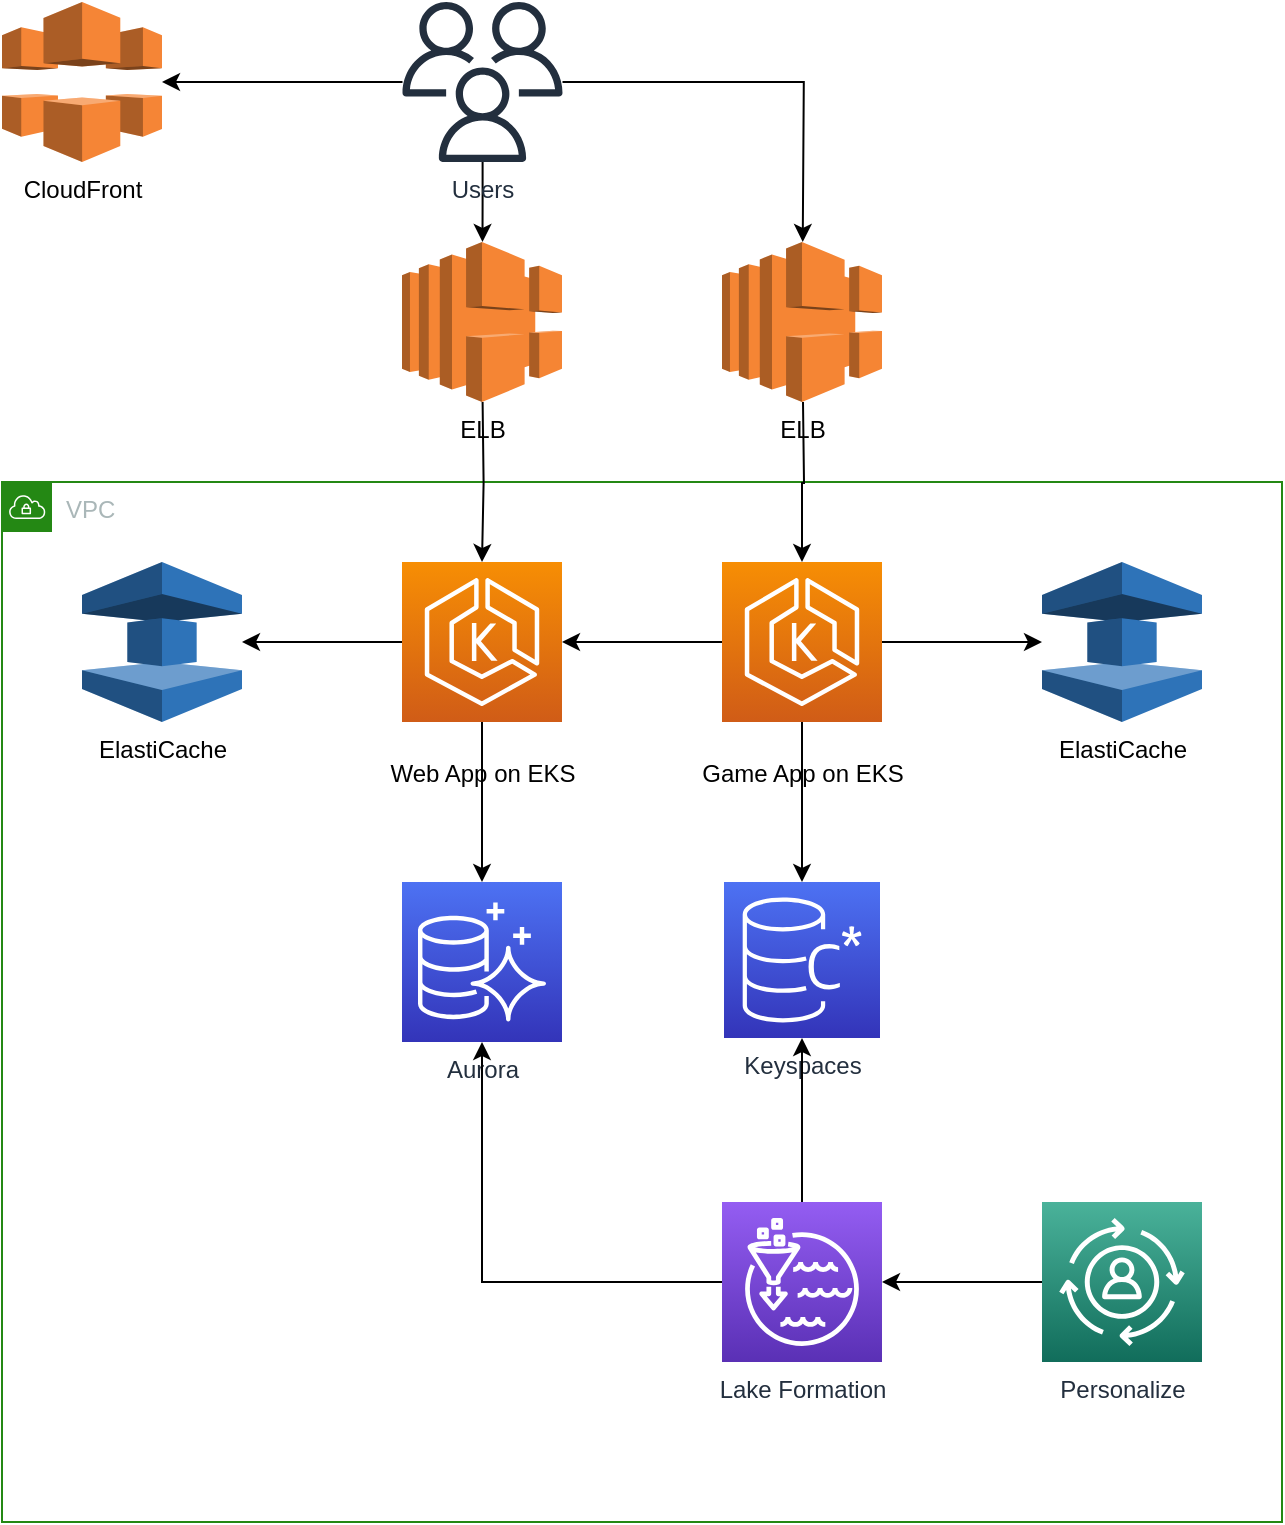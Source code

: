 <mxfile version="13.5.3" type="device"><diagram id="XwmK-oFEE-5nsaQM3TiI" name="Page-1"><mxGraphModel dx="1133" dy="1833" grid="1" gridSize="10" guides="1" tooltips="1" connect="1" arrows="1" fold="1" page="1" pageScale="1" pageWidth="850" pageHeight="1100" math="0" shadow="0"><root><mxCell id="0"/><mxCell id="1" parent="0"/><mxCell id="DlWcOOKaL5q9FxF0mpXE-1" value="VPC" style="points=[[0,0],[0.25,0],[0.5,0],[0.75,0],[1,0],[1,0.25],[1,0.5],[1,0.75],[1,1],[0.75,1],[0.5,1],[0.25,1],[0,1],[0,0.75],[0,0.5],[0,0.25]];outlineConnect=0;gradientColor=none;html=1;whiteSpace=wrap;fontSize=12;fontStyle=0;shape=mxgraph.aws4.group;grIcon=mxgraph.aws4.group_vpc;strokeColor=#248814;fillColor=none;verticalAlign=top;align=left;spacingLeft=30;fontColor=#AAB7B8;dashed=0;" vertex="1" parent="1"><mxGeometry x="120" y="40" width="640" height="520" as="geometry"/></mxCell><mxCell id="DlWcOOKaL5q9FxF0mpXE-2" value="ElastiCache" style="outlineConnect=0;dashed=0;verticalLabelPosition=bottom;verticalAlign=top;align=center;html=1;shape=mxgraph.aws3.elasticache;fillColor=#2E73B8;gradientColor=none;" vertex="1" parent="1"><mxGeometry x="160" y="80" width="80" height="80" as="geometry"/></mxCell><mxCell id="DlWcOOKaL5q9FxF0mpXE-3" style="edgeStyle=orthogonalEdgeStyle;rounded=0;orthogonalLoop=1;jettySize=auto;html=1;" edge="1" parent="1" target="DlWcOOKaL5q9FxF0mpXE-11"><mxGeometry relative="1" as="geometry"><mxPoint x="360.3" as="sourcePoint"/></mxGeometry></mxCell><mxCell id="DlWcOOKaL5q9FxF0mpXE-4" style="edgeStyle=orthogonalEdgeStyle;rounded=0;orthogonalLoop=1;jettySize=auto;html=1;entryX=0.5;entryY=0;entryDx=0;entryDy=0;entryPerimeter=0;" edge="1" parent="1" source="DlWcOOKaL5q9FxF0mpXE-7"><mxGeometry relative="1" as="geometry"><mxPoint x="360.25" y="-80" as="targetPoint"/></mxGeometry></mxCell><mxCell id="DlWcOOKaL5q9FxF0mpXE-5" style="edgeStyle=orthogonalEdgeStyle;rounded=0;orthogonalLoop=1;jettySize=auto;html=1;entryX=0.5;entryY=0;entryDx=0;entryDy=0;entryPerimeter=0;" edge="1" parent="1" source="DlWcOOKaL5q9FxF0mpXE-7"><mxGeometry relative="1" as="geometry"><mxPoint x="520.375" y="-80" as="targetPoint"/></mxGeometry></mxCell><mxCell id="DlWcOOKaL5q9FxF0mpXE-6" style="edgeStyle=orthogonalEdgeStyle;rounded=0;orthogonalLoop=1;jettySize=auto;html=1;entryX=1;entryY=0.5;entryDx=0;entryDy=0;" edge="1" parent="1" source="DlWcOOKaL5q9FxF0mpXE-7"><mxGeometry relative="1" as="geometry"><mxPoint x="200" y="-160" as="targetPoint"/></mxGeometry></mxCell><mxCell id="DlWcOOKaL5q9FxF0mpXE-7" value="Users" style="outlineConnect=0;fontColor=#232F3E;gradientColor=none;fillColor=#232F3E;strokeColor=none;dashed=0;verticalLabelPosition=bottom;verticalAlign=top;align=center;html=1;fontSize=12;fontStyle=0;aspect=fixed;pointerEvents=1;shape=mxgraph.aws4.users;" vertex="1" parent="1"><mxGeometry x="320.25" y="-200" width="80" height="80" as="geometry"/></mxCell><mxCell id="DlWcOOKaL5q9FxF0mpXE-8" style="edgeStyle=orthogonalEdgeStyle;rounded=0;orthogonalLoop=1;jettySize=auto;html=1;" edge="1" parent="1" target="DlWcOOKaL5q9FxF0mpXE-15"><mxGeometry relative="1" as="geometry"><mxPoint x="520.5" as="sourcePoint"/></mxGeometry></mxCell><mxCell id="DlWcOOKaL5q9FxF0mpXE-9" style="edgeStyle=orthogonalEdgeStyle;rounded=0;orthogonalLoop=1;jettySize=auto;html=1;" edge="1" parent="1" source="DlWcOOKaL5q9FxF0mpXE-11" target="DlWcOOKaL5q9FxF0mpXE-2"><mxGeometry relative="1" as="geometry"/></mxCell><mxCell id="DlWcOOKaL5q9FxF0mpXE-10" style="edgeStyle=orthogonalEdgeStyle;rounded=0;orthogonalLoop=1;jettySize=auto;html=1;" edge="1" parent="1" source="DlWcOOKaL5q9FxF0mpXE-11"><mxGeometry relative="1" as="geometry"><mxPoint x="360" y="240" as="targetPoint"/></mxGeometry></mxCell><mxCell id="DlWcOOKaL5q9FxF0mpXE-11" value="&lt;p&gt;&lt;span style=&quot;color: rgb(0 , 0 , 0)&quot;&gt;Web App on EKS&lt;/span&gt;&lt;/p&gt;" style="outlineConnect=0;fontColor=#232F3E;gradientColor=#F78E04;gradientDirection=north;fillColor=#D05C17;strokeColor=#ffffff;dashed=0;verticalLabelPosition=bottom;verticalAlign=top;align=center;html=1;fontSize=12;fontStyle=0;aspect=fixed;shape=mxgraph.aws4.resourceIcon;resIcon=mxgraph.aws4.eks;" vertex="1" parent="1"><mxGeometry x="320" y="80" width="80" height="80" as="geometry"/></mxCell><mxCell id="DlWcOOKaL5q9FxF0mpXE-12" style="edgeStyle=orthogonalEdgeStyle;rounded=0;orthogonalLoop=1;jettySize=auto;html=1;" edge="1" parent="1" source="DlWcOOKaL5q9FxF0mpXE-15" target="DlWcOOKaL5q9FxF0mpXE-11"><mxGeometry relative="1" as="geometry"/></mxCell><mxCell id="DlWcOOKaL5q9FxF0mpXE-13" style="edgeStyle=orthogonalEdgeStyle;rounded=0;orthogonalLoop=1;jettySize=auto;html=1;" edge="1" parent="1" source="DlWcOOKaL5q9FxF0mpXE-15" target="DlWcOOKaL5q9FxF0mpXE-16"><mxGeometry relative="1" as="geometry"/></mxCell><mxCell id="DlWcOOKaL5q9FxF0mpXE-14" style="edgeStyle=orthogonalEdgeStyle;rounded=0;orthogonalLoop=1;jettySize=auto;html=1;" edge="1" parent="1" source="DlWcOOKaL5q9FxF0mpXE-15"><mxGeometry relative="1" as="geometry"><mxPoint x="520" y="240" as="targetPoint"/></mxGeometry></mxCell><mxCell id="DlWcOOKaL5q9FxF0mpXE-15" value="&lt;p&gt;&lt;span style=&quot;color: rgb(0 , 0 , 0)&quot;&gt;Game App on EKS&lt;/span&gt;&lt;/p&gt;" style="outlineConnect=0;fontColor=#232F3E;gradientColor=#F78E04;gradientDirection=north;fillColor=#D05C17;strokeColor=#ffffff;dashed=0;verticalLabelPosition=bottom;verticalAlign=top;align=center;html=1;fontSize=12;fontStyle=0;aspect=fixed;shape=mxgraph.aws4.resourceIcon;resIcon=mxgraph.aws4.eks;" vertex="1" parent="1"><mxGeometry x="480" y="80" width="80" height="80" as="geometry"/></mxCell><mxCell id="DlWcOOKaL5q9FxF0mpXE-16" value="ElastiCache" style="outlineConnect=0;dashed=0;verticalLabelPosition=bottom;verticalAlign=top;align=center;html=1;shape=mxgraph.aws3.elasticache;fillColor=#2E73B8;gradientColor=none;" vertex="1" parent="1"><mxGeometry x="640" y="80" width="80" height="80" as="geometry"/></mxCell><mxCell id="DlWcOOKaL5q9FxF0mpXE-17" value="CloudFront" style="outlineConnect=0;dashed=0;verticalLabelPosition=bottom;verticalAlign=top;align=center;html=1;shape=mxgraph.aws3.cloudfront;fillColor=#F58536;gradientColor=none;" vertex="1" parent="1"><mxGeometry x="120" y="-200" width="80" height="80" as="geometry"/></mxCell><mxCell id="DlWcOOKaL5q9FxF0mpXE-18" value="ELB" style="outlineConnect=0;dashed=0;verticalLabelPosition=bottom;verticalAlign=top;align=center;html=1;shape=mxgraph.aws3.elastic_load_balancing;fillColor=#F58534;gradientColor=none;" vertex="1" parent="1"><mxGeometry x="320" y="-80" width="80" height="80" as="geometry"/></mxCell><mxCell id="DlWcOOKaL5q9FxF0mpXE-19" value="ELB" style="outlineConnect=0;dashed=0;verticalLabelPosition=bottom;verticalAlign=top;align=center;html=1;shape=mxgraph.aws3.elastic_load_balancing;fillColor=#F58534;gradientColor=none;" vertex="1" parent="1"><mxGeometry x="480" y="-80" width="80" height="80" as="geometry"/></mxCell><mxCell id="DlWcOOKaL5q9FxF0mpXE-21" value="Keyspaces" style="outlineConnect=0;fontColor=#232F3E;gradientColor=#4D72F3;gradientDirection=north;fillColor=#3334B9;strokeColor=#ffffff;dashed=0;verticalLabelPosition=bottom;verticalAlign=top;align=center;html=1;fontSize=12;fontStyle=0;aspect=fixed;shape=mxgraph.aws4.resourceIcon;resIcon=mxgraph.aws4.managed_apache_cassandra_service;" vertex="1" parent="1"><mxGeometry x="481" y="240" width="78" height="78" as="geometry"/></mxCell><mxCell id="DlWcOOKaL5q9FxF0mpXE-36" style="edgeStyle=orthogonalEdgeStyle;rounded=0;orthogonalLoop=1;jettySize=auto;html=1;" edge="1" parent="1" source="DlWcOOKaL5q9FxF0mpXE-22" target="DlWcOOKaL5q9FxF0mpXE-29"><mxGeometry relative="1" as="geometry"/></mxCell><mxCell id="DlWcOOKaL5q9FxF0mpXE-22" value="Personalize" style="outlineConnect=0;fontColor=#232F3E;gradientColor=#4AB29A;gradientDirection=north;fillColor=#116D5B;strokeColor=#ffffff;dashed=0;verticalLabelPosition=bottom;verticalAlign=top;align=center;html=1;fontSize=12;fontStyle=0;aspect=fixed;shape=mxgraph.aws4.resourceIcon;resIcon=mxgraph.aws4.personalize;" vertex="1" parent="1"><mxGeometry x="640" y="400" width="80" height="80" as="geometry"/></mxCell><mxCell id="DlWcOOKaL5q9FxF0mpXE-24" value="Aurora" style="outlineConnect=0;fontColor=#232F3E;gradientColor=#4D72F3;gradientDirection=north;fillColor=#3334B9;strokeColor=#ffffff;dashed=0;verticalLabelPosition=bottom;verticalAlign=top;align=center;html=1;fontSize=12;fontStyle=0;aspect=fixed;shape=mxgraph.aws4.resourceIcon;resIcon=mxgraph.aws4.aurora;" vertex="1" parent="1"><mxGeometry x="320" y="240" width="80" height="80" as="geometry"/></mxCell><mxCell id="DlWcOOKaL5q9FxF0mpXE-34" style="edgeStyle=orthogonalEdgeStyle;rounded=0;orthogonalLoop=1;jettySize=auto;html=1;" edge="1" parent="1" source="DlWcOOKaL5q9FxF0mpXE-29" target="DlWcOOKaL5q9FxF0mpXE-24"><mxGeometry relative="1" as="geometry"/></mxCell><mxCell id="DlWcOOKaL5q9FxF0mpXE-35" style="edgeStyle=orthogonalEdgeStyle;rounded=0;orthogonalLoop=1;jettySize=auto;html=1;" edge="1" parent="1" source="DlWcOOKaL5q9FxF0mpXE-29" target="DlWcOOKaL5q9FxF0mpXE-21"><mxGeometry relative="1" as="geometry"/></mxCell><mxCell id="DlWcOOKaL5q9FxF0mpXE-29" value="Lake Formation" style="outlineConnect=0;fontColor=#232F3E;gradientColor=#945DF2;gradientDirection=north;fillColor=#5A30B5;strokeColor=#ffffff;dashed=0;verticalLabelPosition=bottom;verticalAlign=top;align=center;html=1;fontSize=12;fontStyle=0;aspect=fixed;shape=mxgraph.aws4.resourceIcon;resIcon=mxgraph.aws4.lake_formation;" vertex="1" parent="1"><mxGeometry x="480" y="400" width="80" height="80" as="geometry"/></mxCell></root></mxGraphModel></diagram></mxfile>